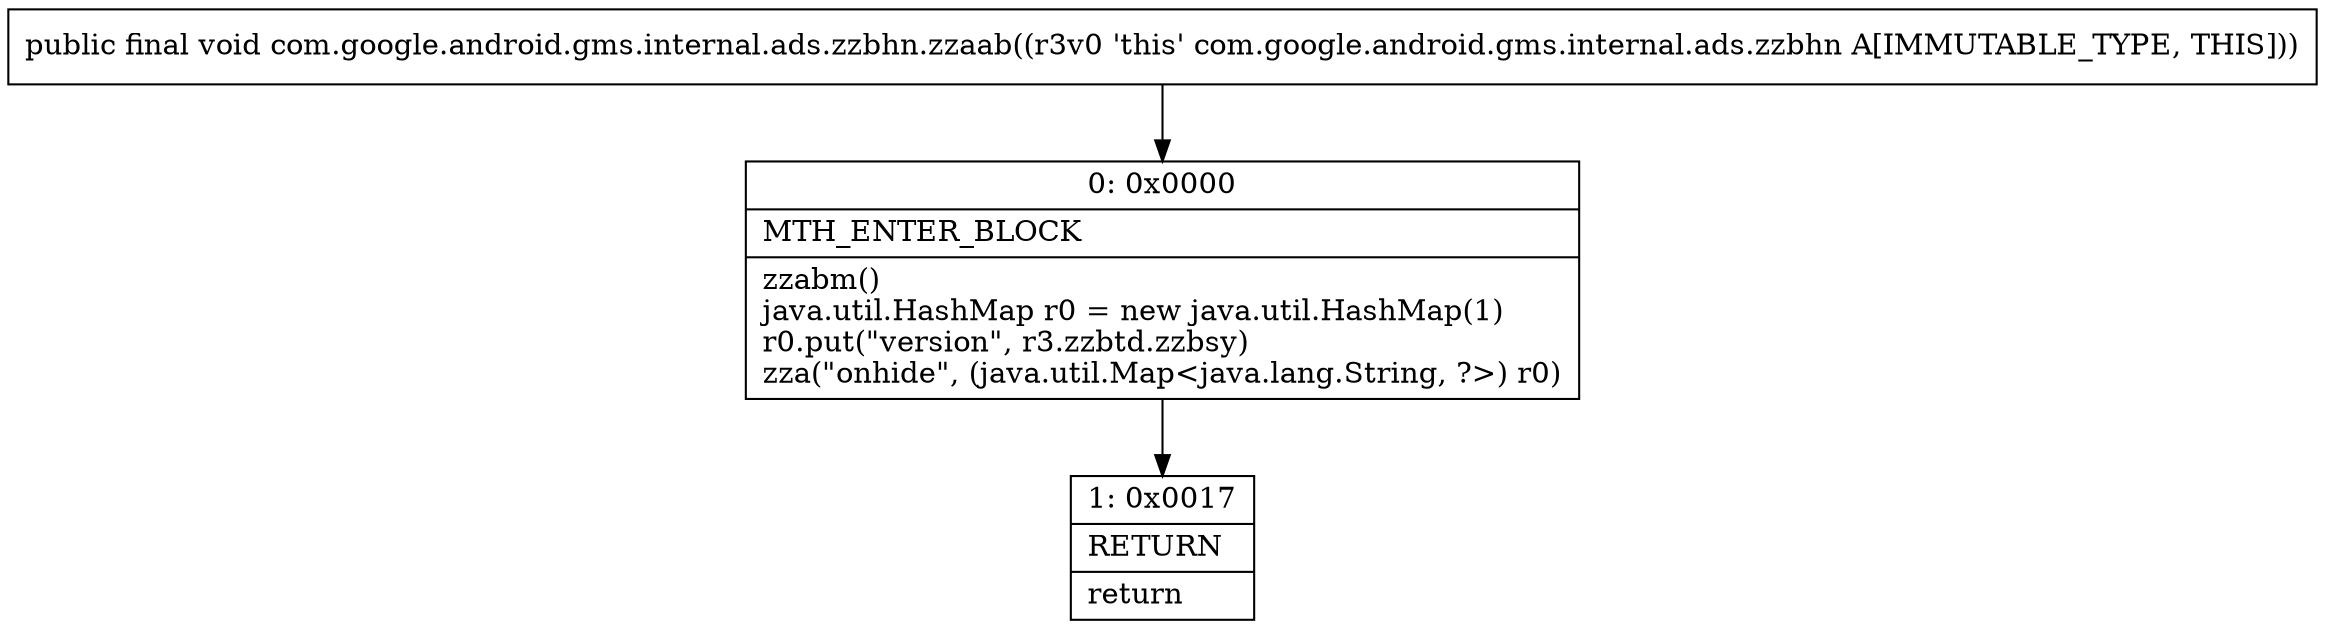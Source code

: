 digraph "CFG forcom.google.android.gms.internal.ads.zzbhn.zzaab()V" {
Node_0 [shape=record,label="{0\:\ 0x0000|MTH_ENTER_BLOCK\l|zzabm()\ljava.util.HashMap r0 = new java.util.HashMap(1)\lr0.put(\"version\", r3.zzbtd.zzbsy)\lzza(\"onhide\", (java.util.Map\<java.lang.String, ?\>) r0)\l}"];
Node_1 [shape=record,label="{1\:\ 0x0017|RETURN\l|return\l}"];
MethodNode[shape=record,label="{public final void com.google.android.gms.internal.ads.zzbhn.zzaab((r3v0 'this' com.google.android.gms.internal.ads.zzbhn A[IMMUTABLE_TYPE, THIS])) }"];
MethodNode -> Node_0;
Node_0 -> Node_1;
}

